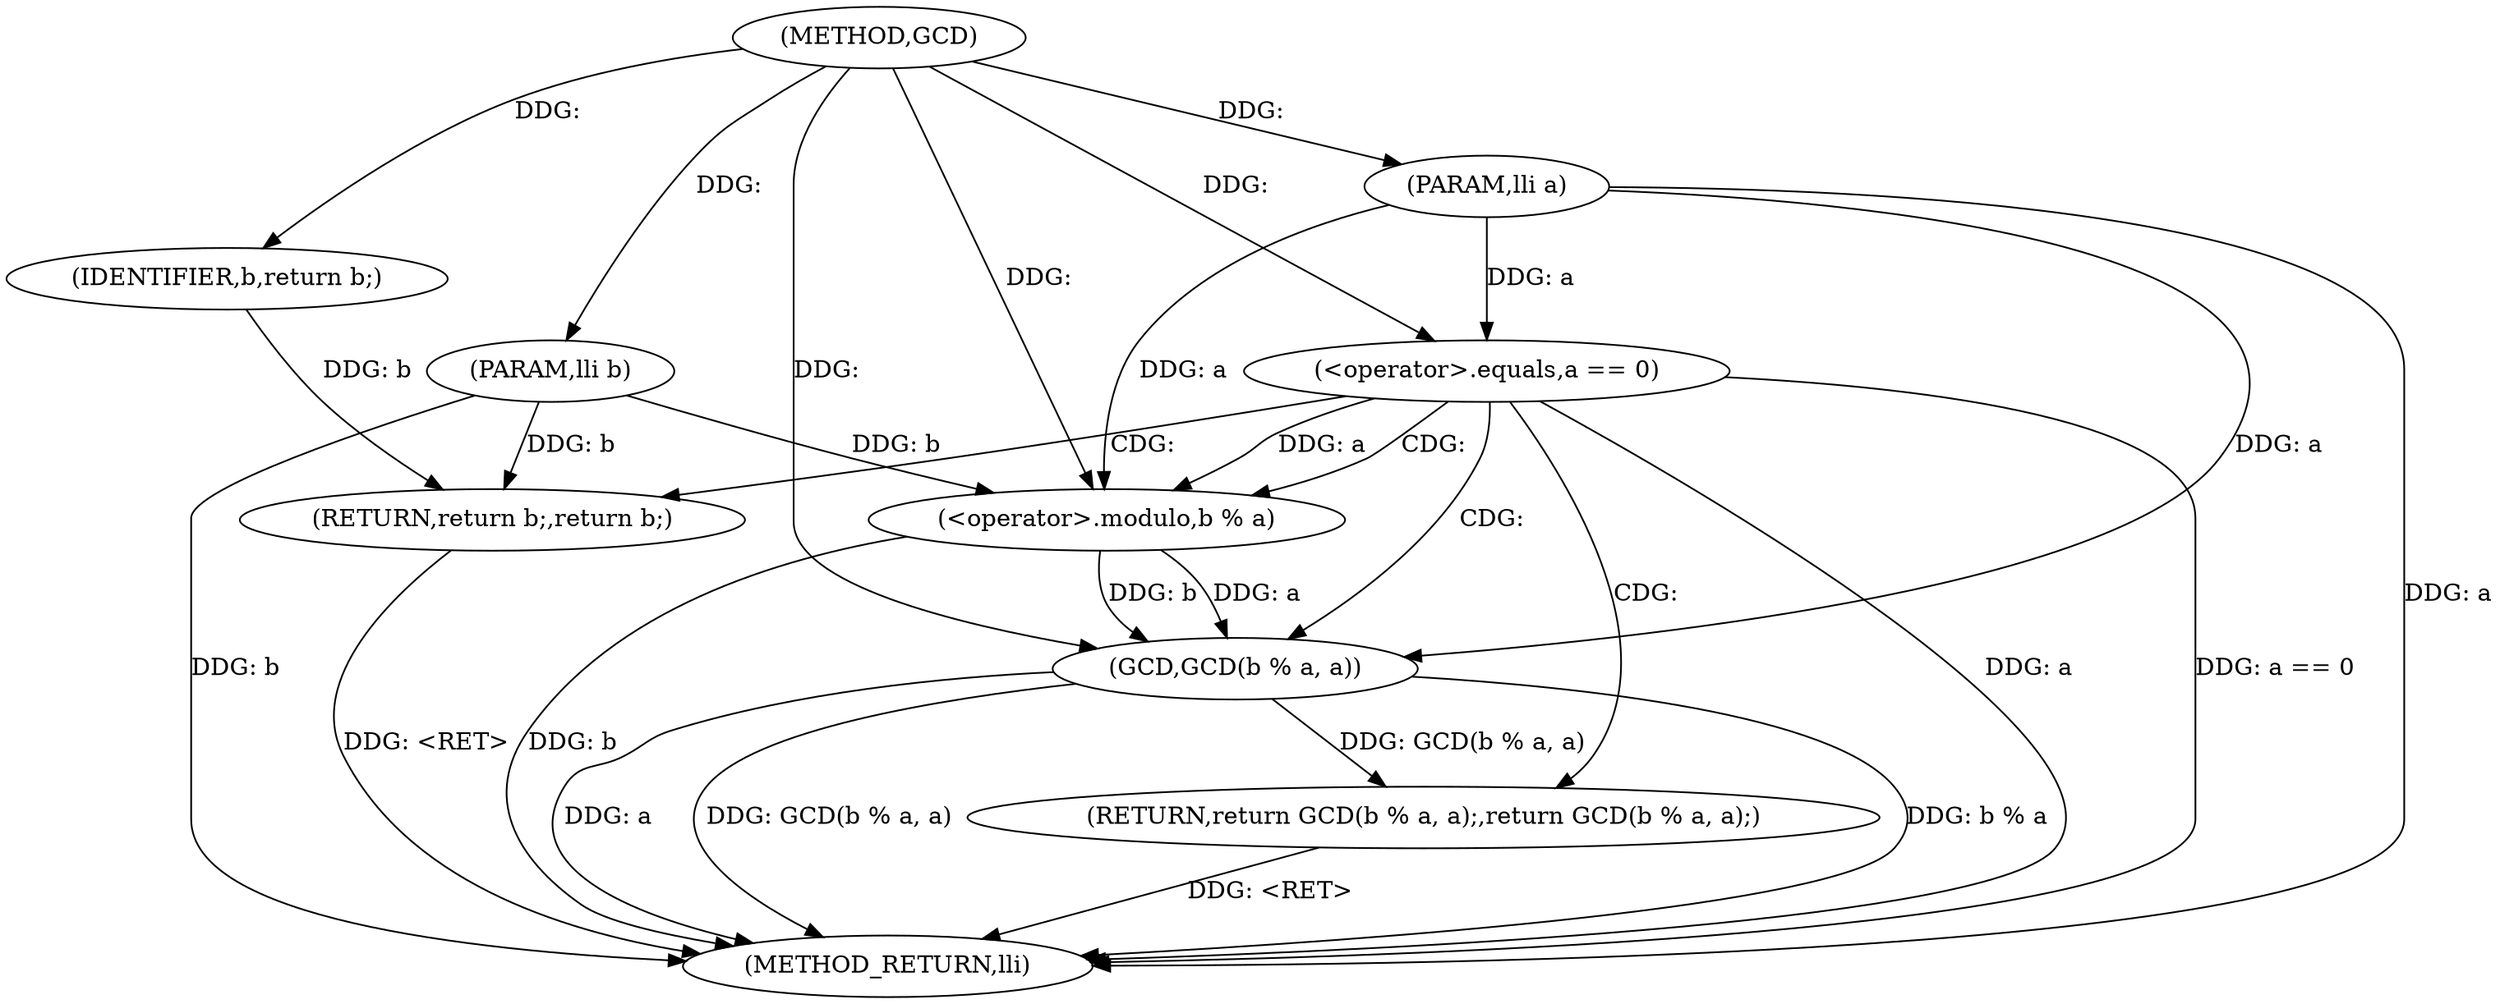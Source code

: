 digraph "GCD" {  
"1000254" [label = "(METHOD,GCD)" ]
"1000270" [label = "(METHOD_RETURN,lli)" ]
"1000255" [label = "(PARAM,lli a)" ]
"1000256" [label = "(PARAM,lli b)" ]
"1000264" [label = "(RETURN,return GCD(b % a, a);,return GCD(b % a, a);)" ]
"1000259" [label = "(<operator>.equals,a == 0)" ]
"1000262" [label = "(RETURN,return b;,return b;)" ]
"1000265" [label = "(GCD,GCD(b % a, a))" ]
"1000263" [label = "(IDENTIFIER,b,return b;)" ]
"1000266" [label = "(<operator>.modulo,b % a)" ]
  "1000262" -> "1000270"  [ label = "DDG: <RET>"] 
  "1000264" -> "1000270"  [ label = "DDG: <RET>"] 
  "1000255" -> "1000270"  [ label = "DDG: a"] 
  "1000256" -> "1000270"  [ label = "DDG: b"] 
  "1000259" -> "1000270"  [ label = "DDG: a"] 
  "1000259" -> "1000270"  [ label = "DDG: a == 0"] 
  "1000266" -> "1000270"  [ label = "DDG: b"] 
  "1000265" -> "1000270"  [ label = "DDG: b % a"] 
  "1000265" -> "1000270"  [ label = "DDG: a"] 
  "1000265" -> "1000270"  [ label = "DDG: GCD(b % a, a)"] 
  "1000254" -> "1000255"  [ label = "DDG: "] 
  "1000254" -> "1000256"  [ label = "DDG: "] 
  "1000265" -> "1000264"  [ label = "DDG: GCD(b % a, a)"] 
  "1000263" -> "1000262"  [ label = "DDG: b"] 
  "1000256" -> "1000262"  [ label = "DDG: b"] 
  "1000255" -> "1000259"  [ label = "DDG: a"] 
  "1000254" -> "1000259"  [ label = "DDG: "] 
  "1000254" -> "1000263"  [ label = "DDG: "] 
  "1000266" -> "1000265"  [ label = "DDG: b"] 
  "1000266" -> "1000265"  [ label = "DDG: a"] 
  "1000255" -> "1000265"  [ label = "DDG: a"] 
  "1000254" -> "1000265"  [ label = "DDG: "] 
  "1000256" -> "1000266"  [ label = "DDG: b"] 
  "1000254" -> "1000266"  [ label = "DDG: "] 
  "1000259" -> "1000266"  [ label = "DDG: a"] 
  "1000255" -> "1000266"  [ label = "DDG: a"] 
  "1000259" -> "1000262"  [ label = "CDG: "] 
  "1000259" -> "1000265"  [ label = "CDG: "] 
  "1000259" -> "1000266"  [ label = "CDG: "] 
  "1000259" -> "1000264"  [ label = "CDG: "] 
}
